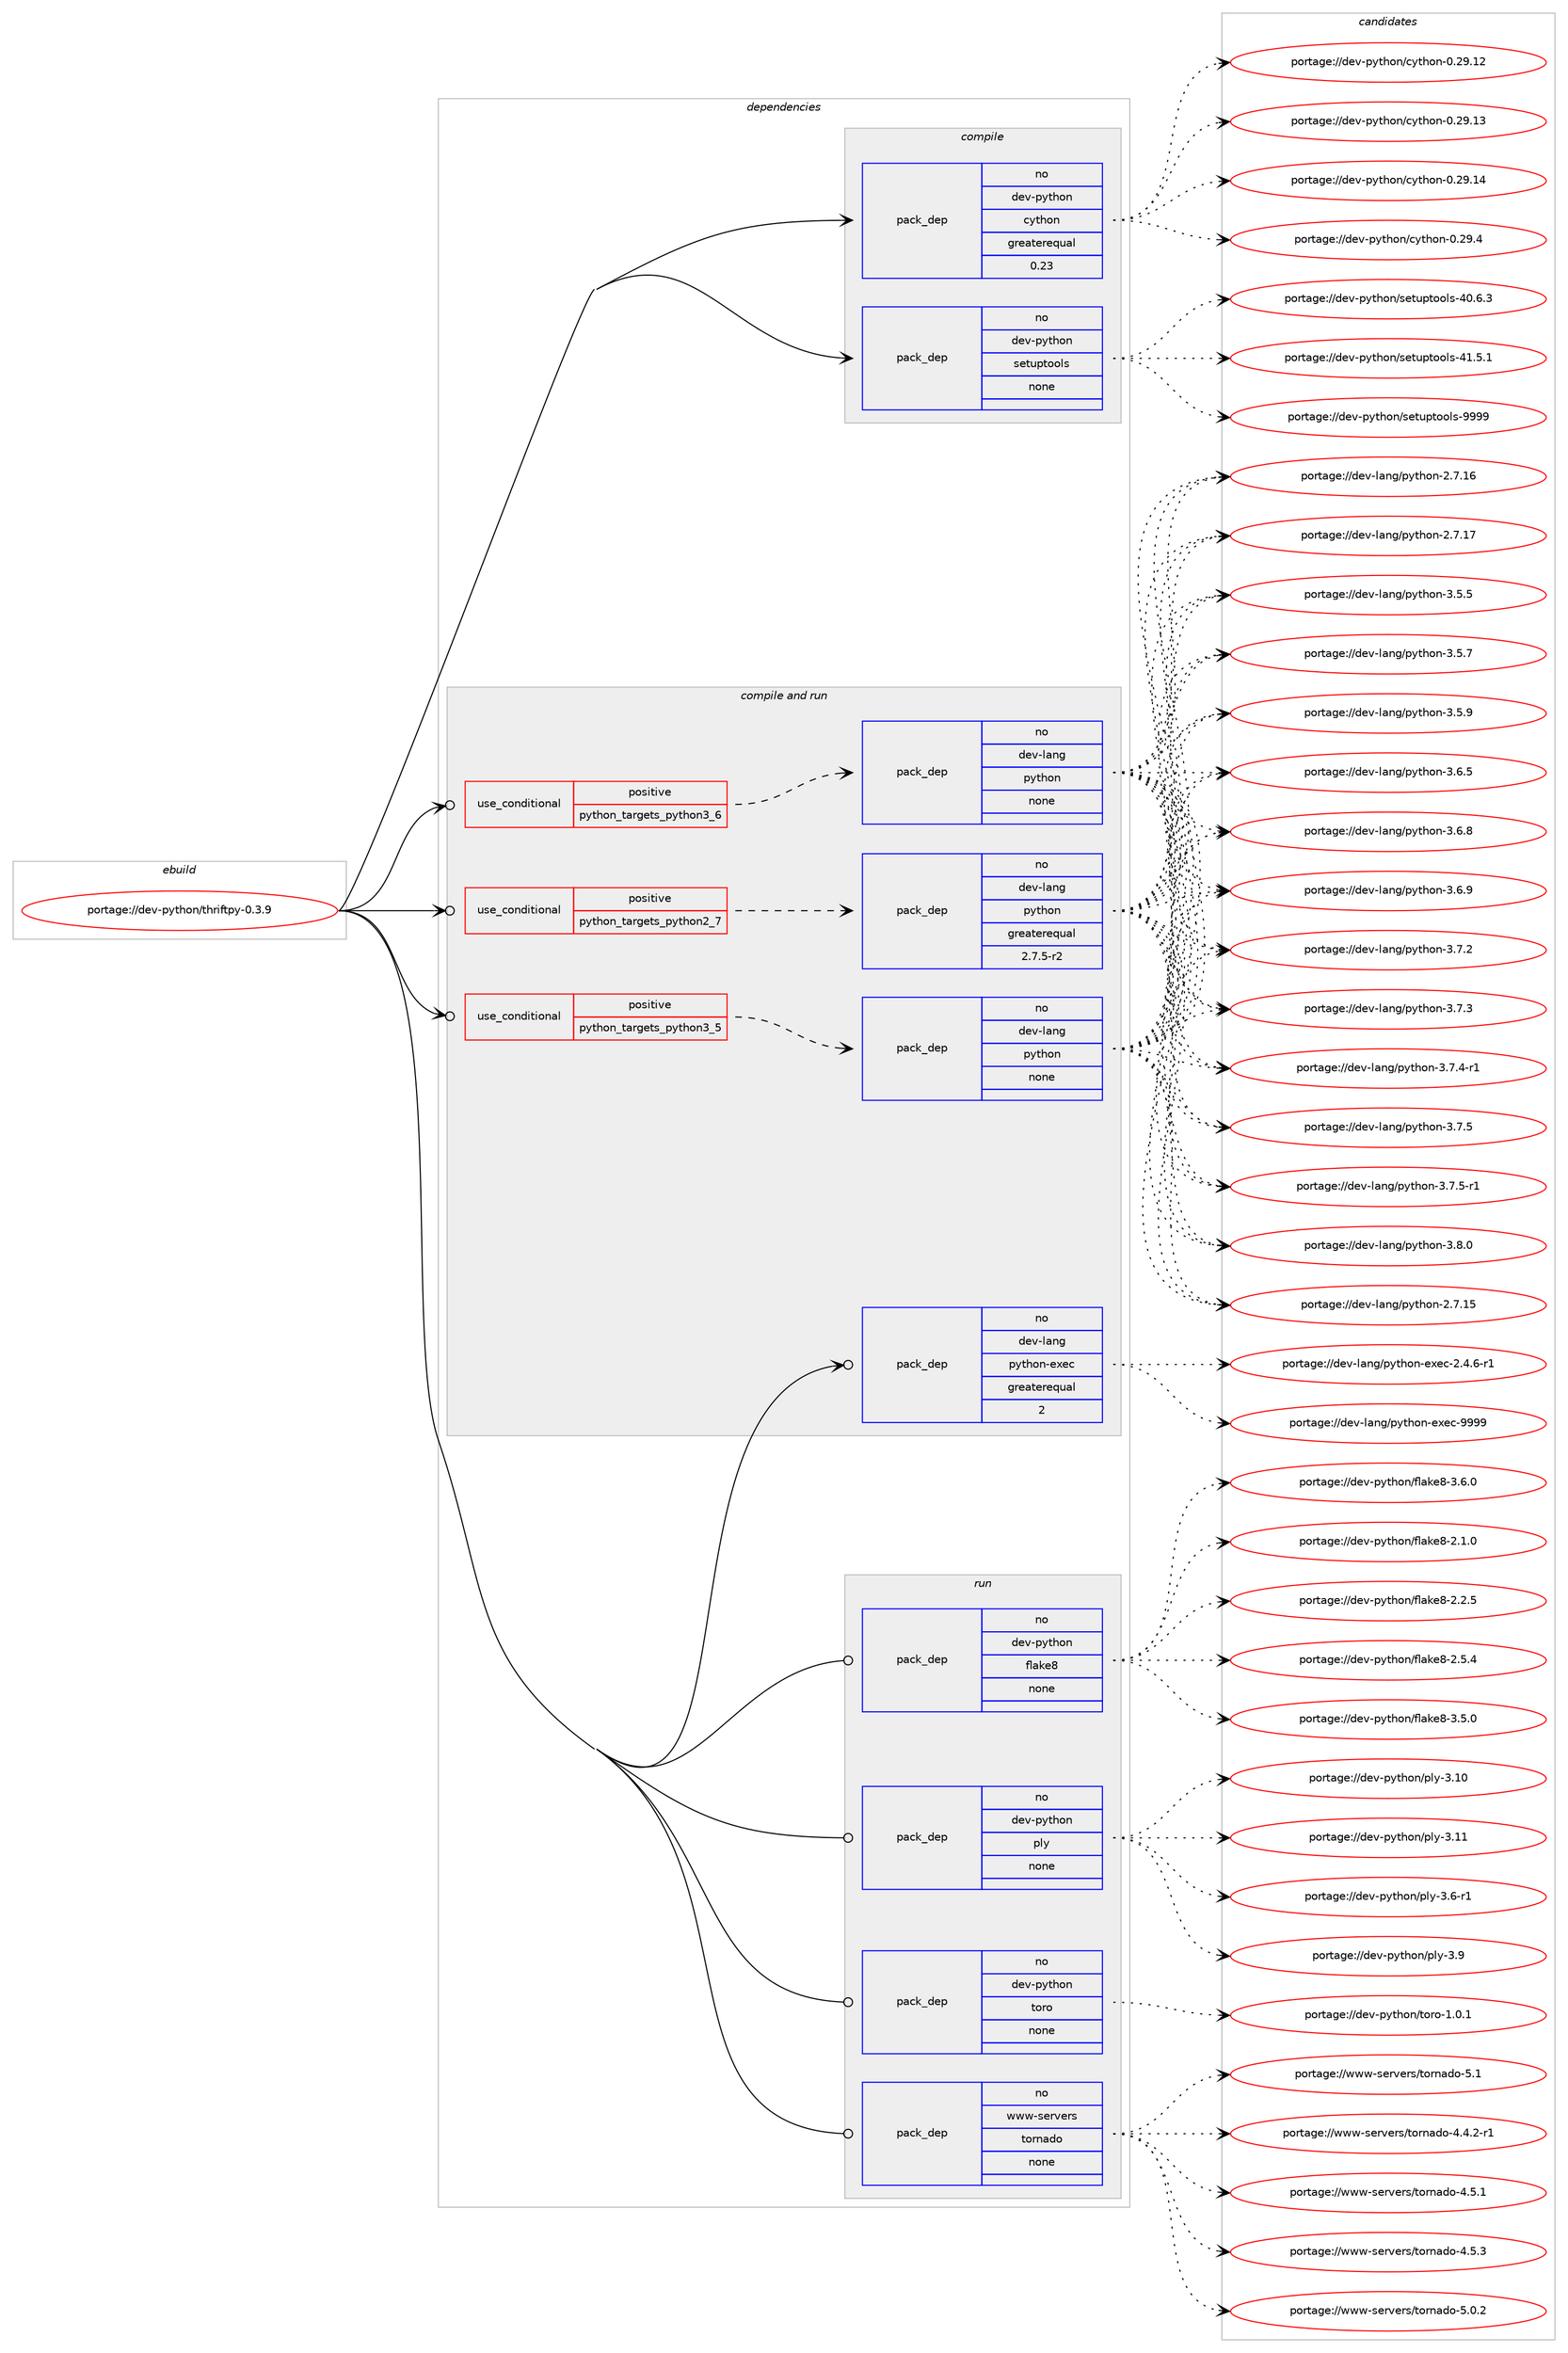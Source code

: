 digraph prolog {

# *************
# Graph options
# *************

newrank=true;
concentrate=true;
compound=true;
graph [rankdir=LR,fontname=Helvetica,fontsize=10,ranksep=1.5];#, ranksep=2.5, nodesep=0.2];
edge  [arrowhead=vee];
node  [fontname=Helvetica,fontsize=10];

# **********
# The ebuild
# **********

subgraph cluster_leftcol {
color=gray;
rank=same;
label=<<i>ebuild</i>>;
id [label="portage://dev-python/thriftpy-0.3.9", color=red, width=4, href="../dev-python/thriftpy-0.3.9.svg"];
}

# ****************
# The dependencies
# ****************

subgraph cluster_midcol {
color=gray;
label=<<i>dependencies</i>>;
subgraph cluster_compile {
fillcolor="#eeeeee";
style=filled;
label=<<i>compile</i>>;
subgraph pack132589 {
dependency175767 [label=<<TABLE BORDER="0" CELLBORDER="1" CELLSPACING="0" CELLPADDING="4" WIDTH="220"><TR><TD ROWSPAN="6" CELLPADDING="30">pack_dep</TD></TR><TR><TD WIDTH="110">no</TD></TR><TR><TD>dev-python</TD></TR><TR><TD>cython</TD></TR><TR><TD>greaterequal</TD></TR><TR><TD>0.23</TD></TR></TABLE>>, shape=none, color=blue];
}
id:e -> dependency175767:w [weight=20,style="solid",arrowhead="vee"];
subgraph pack132590 {
dependency175768 [label=<<TABLE BORDER="0" CELLBORDER="1" CELLSPACING="0" CELLPADDING="4" WIDTH="220"><TR><TD ROWSPAN="6" CELLPADDING="30">pack_dep</TD></TR><TR><TD WIDTH="110">no</TD></TR><TR><TD>dev-python</TD></TR><TR><TD>setuptools</TD></TR><TR><TD>none</TD></TR><TR><TD></TD></TR></TABLE>>, shape=none, color=blue];
}
id:e -> dependency175768:w [weight=20,style="solid",arrowhead="vee"];
}
subgraph cluster_compileandrun {
fillcolor="#eeeeee";
style=filled;
label=<<i>compile and run</i>>;
subgraph cond39774 {
dependency175769 [label=<<TABLE BORDER="0" CELLBORDER="1" CELLSPACING="0" CELLPADDING="4"><TR><TD ROWSPAN="3" CELLPADDING="10">use_conditional</TD></TR><TR><TD>positive</TD></TR><TR><TD>python_targets_python2_7</TD></TR></TABLE>>, shape=none, color=red];
subgraph pack132591 {
dependency175770 [label=<<TABLE BORDER="0" CELLBORDER="1" CELLSPACING="0" CELLPADDING="4" WIDTH="220"><TR><TD ROWSPAN="6" CELLPADDING="30">pack_dep</TD></TR><TR><TD WIDTH="110">no</TD></TR><TR><TD>dev-lang</TD></TR><TR><TD>python</TD></TR><TR><TD>greaterequal</TD></TR><TR><TD>2.7.5-r2</TD></TR></TABLE>>, shape=none, color=blue];
}
dependency175769:e -> dependency175770:w [weight=20,style="dashed",arrowhead="vee"];
}
id:e -> dependency175769:w [weight=20,style="solid",arrowhead="odotvee"];
subgraph cond39775 {
dependency175771 [label=<<TABLE BORDER="0" CELLBORDER="1" CELLSPACING="0" CELLPADDING="4"><TR><TD ROWSPAN="3" CELLPADDING="10">use_conditional</TD></TR><TR><TD>positive</TD></TR><TR><TD>python_targets_python3_5</TD></TR></TABLE>>, shape=none, color=red];
subgraph pack132592 {
dependency175772 [label=<<TABLE BORDER="0" CELLBORDER="1" CELLSPACING="0" CELLPADDING="4" WIDTH="220"><TR><TD ROWSPAN="6" CELLPADDING="30">pack_dep</TD></TR><TR><TD WIDTH="110">no</TD></TR><TR><TD>dev-lang</TD></TR><TR><TD>python</TD></TR><TR><TD>none</TD></TR><TR><TD></TD></TR></TABLE>>, shape=none, color=blue];
}
dependency175771:e -> dependency175772:w [weight=20,style="dashed",arrowhead="vee"];
}
id:e -> dependency175771:w [weight=20,style="solid",arrowhead="odotvee"];
subgraph cond39776 {
dependency175773 [label=<<TABLE BORDER="0" CELLBORDER="1" CELLSPACING="0" CELLPADDING="4"><TR><TD ROWSPAN="3" CELLPADDING="10">use_conditional</TD></TR><TR><TD>positive</TD></TR><TR><TD>python_targets_python3_6</TD></TR></TABLE>>, shape=none, color=red];
subgraph pack132593 {
dependency175774 [label=<<TABLE BORDER="0" CELLBORDER="1" CELLSPACING="0" CELLPADDING="4" WIDTH="220"><TR><TD ROWSPAN="6" CELLPADDING="30">pack_dep</TD></TR><TR><TD WIDTH="110">no</TD></TR><TR><TD>dev-lang</TD></TR><TR><TD>python</TD></TR><TR><TD>none</TD></TR><TR><TD></TD></TR></TABLE>>, shape=none, color=blue];
}
dependency175773:e -> dependency175774:w [weight=20,style="dashed",arrowhead="vee"];
}
id:e -> dependency175773:w [weight=20,style="solid",arrowhead="odotvee"];
subgraph pack132594 {
dependency175775 [label=<<TABLE BORDER="0" CELLBORDER="1" CELLSPACING="0" CELLPADDING="4" WIDTH="220"><TR><TD ROWSPAN="6" CELLPADDING="30">pack_dep</TD></TR><TR><TD WIDTH="110">no</TD></TR><TR><TD>dev-lang</TD></TR><TR><TD>python-exec</TD></TR><TR><TD>greaterequal</TD></TR><TR><TD>2</TD></TR></TABLE>>, shape=none, color=blue];
}
id:e -> dependency175775:w [weight=20,style="solid",arrowhead="odotvee"];
}
subgraph cluster_run {
fillcolor="#eeeeee";
style=filled;
label=<<i>run</i>>;
subgraph pack132595 {
dependency175776 [label=<<TABLE BORDER="0" CELLBORDER="1" CELLSPACING="0" CELLPADDING="4" WIDTH="220"><TR><TD ROWSPAN="6" CELLPADDING="30">pack_dep</TD></TR><TR><TD WIDTH="110">no</TD></TR><TR><TD>dev-python</TD></TR><TR><TD>flake8</TD></TR><TR><TD>none</TD></TR><TR><TD></TD></TR></TABLE>>, shape=none, color=blue];
}
id:e -> dependency175776:w [weight=20,style="solid",arrowhead="odot"];
subgraph pack132596 {
dependency175777 [label=<<TABLE BORDER="0" CELLBORDER="1" CELLSPACING="0" CELLPADDING="4" WIDTH="220"><TR><TD ROWSPAN="6" CELLPADDING="30">pack_dep</TD></TR><TR><TD WIDTH="110">no</TD></TR><TR><TD>dev-python</TD></TR><TR><TD>ply</TD></TR><TR><TD>none</TD></TR><TR><TD></TD></TR></TABLE>>, shape=none, color=blue];
}
id:e -> dependency175777:w [weight=20,style="solid",arrowhead="odot"];
subgraph pack132597 {
dependency175778 [label=<<TABLE BORDER="0" CELLBORDER="1" CELLSPACING="0" CELLPADDING="4" WIDTH="220"><TR><TD ROWSPAN="6" CELLPADDING="30">pack_dep</TD></TR><TR><TD WIDTH="110">no</TD></TR><TR><TD>dev-python</TD></TR><TR><TD>toro</TD></TR><TR><TD>none</TD></TR><TR><TD></TD></TR></TABLE>>, shape=none, color=blue];
}
id:e -> dependency175778:w [weight=20,style="solid",arrowhead="odot"];
subgraph pack132598 {
dependency175779 [label=<<TABLE BORDER="0" CELLBORDER="1" CELLSPACING="0" CELLPADDING="4" WIDTH="220"><TR><TD ROWSPAN="6" CELLPADDING="30">pack_dep</TD></TR><TR><TD WIDTH="110">no</TD></TR><TR><TD>www-servers</TD></TR><TR><TD>tornado</TD></TR><TR><TD>none</TD></TR><TR><TD></TD></TR></TABLE>>, shape=none, color=blue];
}
id:e -> dependency175779:w [weight=20,style="solid",arrowhead="odot"];
}
}

# **************
# The candidates
# **************

subgraph cluster_choices {
rank=same;
color=gray;
label=<<i>candidates</i>>;

subgraph choice132589 {
color=black;
nodesep=1;
choiceportage1001011184511212111610411111047991211161041111104548465057464950 [label="portage://dev-python/cython-0.29.12", color=red, width=4,href="../dev-python/cython-0.29.12.svg"];
choiceportage1001011184511212111610411111047991211161041111104548465057464951 [label="portage://dev-python/cython-0.29.13", color=red, width=4,href="../dev-python/cython-0.29.13.svg"];
choiceportage1001011184511212111610411111047991211161041111104548465057464952 [label="portage://dev-python/cython-0.29.14", color=red, width=4,href="../dev-python/cython-0.29.14.svg"];
choiceportage10010111845112121116104111110479912111610411111045484650574652 [label="portage://dev-python/cython-0.29.4", color=red, width=4,href="../dev-python/cython-0.29.4.svg"];
dependency175767:e -> choiceportage1001011184511212111610411111047991211161041111104548465057464950:w [style=dotted,weight="100"];
dependency175767:e -> choiceportage1001011184511212111610411111047991211161041111104548465057464951:w [style=dotted,weight="100"];
dependency175767:e -> choiceportage1001011184511212111610411111047991211161041111104548465057464952:w [style=dotted,weight="100"];
dependency175767:e -> choiceportage10010111845112121116104111110479912111610411111045484650574652:w [style=dotted,weight="100"];
}
subgraph choice132590 {
color=black;
nodesep=1;
choiceportage100101118451121211161041111104711510111611711211611111110811545524846544651 [label="portage://dev-python/setuptools-40.6.3", color=red, width=4,href="../dev-python/setuptools-40.6.3.svg"];
choiceportage100101118451121211161041111104711510111611711211611111110811545524946534649 [label="portage://dev-python/setuptools-41.5.1", color=red, width=4,href="../dev-python/setuptools-41.5.1.svg"];
choiceportage10010111845112121116104111110471151011161171121161111111081154557575757 [label="portage://dev-python/setuptools-9999", color=red, width=4,href="../dev-python/setuptools-9999.svg"];
dependency175768:e -> choiceportage100101118451121211161041111104711510111611711211611111110811545524846544651:w [style=dotted,weight="100"];
dependency175768:e -> choiceportage100101118451121211161041111104711510111611711211611111110811545524946534649:w [style=dotted,weight="100"];
dependency175768:e -> choiceportage10010111845112121116104111110471151011161171121161111111081154557575757:w [style=dotted,weight="100"];
}
subgraph choice132591 {
color=black;
nodesep=1;
choiceportage10010111845108971101034711212111610411111045504655464953 [label="portage://dev-lang/python-2.7.15", color=red, width=4,href="../dev-lang/python-2.7.15.svg"];
choiceportage10010111845108971101034711212111610411111045504655464954 [label="portage://dev-lang/python-2.7.16", color=red, width=4,href="../dev-lang/python-2.7.16.svg"];
choiceportage10010111845108971101034711212111610411111045504655464955 [label="portage://dev-lang/python-2.7.17", color=red, width=4,href="../dev-lang/python-2.7.17.svg"];
choiceportage100101118451089711010347112121116104111110455146534653 [label="portage://dev-lang/python-3.5.5", color=red, width=4,href="../dev-lang/python-3.5.5.svg"];
choiceportage100101118451089711010347112121116104111110455146534655 [label="portage://dev-lang/python-3.5.7", color=red, width=4,href="../dev-lang/python-3.5.7.svg"];
choiceportage100101118451089711010347112121116104111110455146534657 [label="portage://dev-lang/python-3.5.9", color=red, width=4,href="../dev-lang/python-3.5.9.svg"];
choiceportage100101118451089711010347112121116104111110455146544653 [label="portage://dev-lang/python-3.6.5", color=red, width=4,href="../dev-lang/python-3.6.5.svg"];
choiceportage100101118451089711010347112121116104111110455146544656 [label="portage://dev-lang/python-3.6.8", color=red, width=4,href="../dev-lang/python-3.6.8.svg"];
choiceportage100101118451089711010347112121116104111110455146544657 [label="portage://dev-lang/python-3.6.9", color=red, width=4,href="../dev-lang/python-3.6.9.svg"];
choiceportage100101118451089711010347112121116104111110455146554650 [label="portage://dev-lang/python-3.7.2", color=red, width=4,href="../dev-lang/python-3.7.2.svg"];
choiceportage100101118451089711010347112121116104111110455146554651 [label="portage://dev-lang/python-3.7.3", color=red, width=4,href="../dev-lang/python-3.7.3.svg"];
choiceportage1001011184510897110103471121211161041111104551465546524511449 [label="portage://dev-lang/python-3.7.4-r1", color=red, width=4,href="../dev-lang/python-3.7.4-r1.svg"];
choiceportage100101118451089711010347112121116104111110455146554653 [label="portage://dev-lang/python-3.7.5", color=red, width=4,href="../dev-lang/python-3.7.5.svg"];
choiceportage1001011184510897110103471121211161041111104551465546534511449 [label="portage://dev-lang/python-3.7.5-r1", color=red, width=4,href="../dev-lang/python-3.7.5-r1.svg"];
choiceportage100101118451089711010347112121116104111110455146564648 [label="portage://dev-lang/python-3.8.0", color=red, width=4,href="../dev-lang/python-3.8.0.svg"];
dependency175770:e -> choiceportage10010111845108971101034711212111610411111045504655464953:w [style=dotted,weight="100"];
dependency175770:e -> choiceportage10010111845108971101034711212111610411111045504655464954:w [style=dotted,weight="100"];
dependency175770:e -> choiceportage10010111845108971101034711212111610411111045504655464955:w [style=dotted,weight="100"];
dependency175770:e -> choiceportage100101118451089711010347112121116104111110455146534653:w [style=dotted,weight="100"];
dependency175770:e -> choiceportage100101118451089711010347112121116104111110455146534655:w [style=dotted,weight="100"];
dependency175770:e -> choiceportage100101118451089711010347112121116104111110455146534657:w [style=dotted,weight="100"];
dependency175770:e -> choiceportage100101118451089711010347112121116104111110455146544653:w [style=dotted,weight="100"];
dependency175770:e -> choiceportage100101118451089711010347112121116104111110455146544656:w [style=dotted,weight="100"];
dependency175770:e -> choiceportage100101118451089711010347112121116104111110455146544657:w [style=dotted,weight="100"];
dependency175770:e -> choiceportage100101118451089711010347112121116104111110455146554650:w [style=dotted,weight="100"];
dependency175770:e -> choiceportage100101118451089711010347112121116104111110455146554651:w [style=dotted,weight="100"];
dependency175770:e -> choiceportage1001011184510897110103471121211161041111104551465546524511449:w [style=dotted,weight="100"];
dependency175770:e -> choiceportage100101118451089711010347112121116104111110455146554653:w [style=dotted,weight="100"];
dependency175770:e -> choiceportage1001011184510897110103471121211161041111104551465546534511449:w [style=dotted,weight="100"];
dependency175770:e -> choiceportage100101118451089711010347112121116104111110455146564648:w [style=dotted,weight="100"];
}
subgraph choice132592 {
color=black;
nodesep=1;
choiceportage10010111845108971101034711212111610411111045504655464953 [label="portage://dev-lang/python-2.7.15", color=red, width=4,href="../dev-lang/python-2.7.15.svg"];
choiceportage10010111845108971101034711212111610411111045504655464954 [label="portage://dev-lang/python-2.7.16", color=red, width=4,href="../dev-lang/python-2.7.16.svg"];
choiceportage10010111845108971101034711212111610411111045504655464955 [label="portage://dev-lang/python-2.7.17", color=red, width=4,href="../dev-lang/python-2.7.17.svg"];
choiceportage100101118451089711010347112121116104111110455146534653 [label="portage://dev-lang/python-3.5.5", color=red, width=4,href="../dev-lang/python-3.5.5.svg"];
choiceportage100101118451089711010347112121116104111110455146534655 [label="portage://dev-lang/python-3.5.7", color=red, width=4,href="../dev-lang/python-3.5.7.svg"];
choiceportage100101118451089711010347112121116104111110455146534657 [label="portage://dev-lang/python-3.5.9", color=red, width=4,href="../dev-lang/python-3.5.9.svg"];
choiceportage100101118451089711010347112121116104111110455146544653 [label="portage://dev-lang/python-3.6.5", color=red, width=4,href="../dev-lang/python-3.6.5.svg"];
choiceportage100101118451089711010347112121116104111110455146544656 [label="portage://dev-lang/python-3.6.8", color=red, width=4,href="../dev-lang/python-3.6.8.svg"];
choiceportage100101118451089711010347112121116104111110455146544657 [label="portage://dev-lang/python-3.6.9", color=red, width=4,href="../dev-lang/python-3.6.9.svg"];
choiceportage100101118451089711010347112121116104111110455146554650 [label="portage://dev-lang/python-3.7.2", color=red, width=4,href="../dev-lang/python-3.7.2.svg"];
choiceportage100101118451089711010347112121116104111110455146554651 [label="portage://dev-lang/python-3.7.3", color=red, width=4,href="../dev-lang/python-3.7.3.svg"];
choiceportage1001011184510897110103471121211161041111104551465546524511449 [label="portage://dev-lang/python-3.7.4-r1", color=red, width=4,href="../dev-lang/python-3.7.4-r1.svg"];
choiceportage100101118451089711010347112121116104111110455146554653 [label="portage://dev-lang/python-3.7.5", color=red, width=4,href="../dev-lang/python-3.7.5.svg"];
choiceportage1001011184510897110103471121211161041111104551465546534511449 [label="portage://dev-lang/python-3.7.5-r1", color=red, width=4,href="../dev-lang/python-3.7.5-r1.svg"];
choiceportage100101118451089711010347112121116104111110455146564648 [label="portage://dev-lang/python-3.8.0", color=red, width=4,href="../dev-lang/python-3.8.0.svg"];
dependency175772:e -> choiceportage10010111845108971101034711212111610411111045504655464953:w [style=dotted,weight="100"];
dependency175772:e -> choiceportage10010111845108971101034711212111610411111045504655464954:w [style=dotted,weight="100"];
dependency175772:e -> choiceportage10010111845108971101034711212111610411111045504655464955:w [style=dotted,weight="100"];
dependency175772:e -> choiceportage100101118451089711010347112121116104111110455146534653:w [style=dotted,weight="100"];
dependency175772:e -> choiceportage100101118451089711010347112121116104111110455146534655:w [style=dotted,weight="100"];
dependency175772:e -> choiceportage100101118451089711010347112121116104111110455146534657:w [style=dotted,weight="100"];
dependency175772:e -> choiceportage100101118451089711010347112121116104111110455146544653:w [style=dotted,weight="100"];
dependency175772:e -> choiceportage100101118451089711010347112121116104111110455146544656:w [style=dotted,weight="100"];
dependency175772:e -> choiceportage100101118451089711010347112121116104111110455146544657:w [style=dotted,weight="100"];
dependency175772:e -> choiceportage100101118451089711010347112121116104111110455146554650:w [style=dotted,weight="100"];
dependency175772:e -> choiceportage100101118451089711010347112121116104111110455146554651:w [style=dotted,weight="100"];
dependency175772:e -> choiceportage1001011184510897110103471121211161041111104551465546524511449:w [style=dotted,weight="100"];
dependency175772:e -> choiceportage100101118451089711010347112121116104111110455146554653:w [style=dotted,weight="100"];
dependency175772:e -> choiceportage1001011184510897110103471121211161041111104551465546534511449:w [style=dotted,weight="100"];
dependency175772:e -> choiceportage100101118451089711010347112121116104111110455146564648:w [style=dotted,weight="100"];
}
subgraph choice132593 {
color=black;
nodesep=1;
choiceportage10010111845108971101034711212111610411111045504655464953 [label="portage://dev-lang/python-2.7.15", color=red, width=4,href="../dev-lang/python-2.7.15.svg"];
choiceportage10010111845108971101034711212111610411111045504655464954 [label="portage://dev-lang/python-2.7.16", color=red, width=4,href="../dev-lang/python-2.7.16.svg"];
choiceportage10010111845108971101034711212111610411111045504655464955 [label="portage://dev-lang/python-2.7.17", color=red, width=4,href="../dev-lang/python-2.7.17.svg"];
choiceportage100101118451089711010347112121116104111110455146534653 [label="portage://dev-lang/python-3.5.5", color=red, width=4,href="../dev-lang/python-3.5.5.svg"];
choiceportage100101118451089711010347112121116104111110455146534655 [label="portage://dev-lang/python-3.5.7", color=red, width=4,href="../dev-lang/python-3.5.7.svg"];
choiceportage100101118451089711010347112121116104111110455146534657 [label="portage://dev-lang/python-3.5.9", color=red, width=4,href="../dev-lang/python-3.5.9.svg"];
choiceportage100101118451089711010347112121116104111110455146544653 [label="portage://dev-lang/python-3.6.5", color=red, width=4,href="../dev-lang/python-3.6.5.svg"];
choiceportage100101118451089711010347112121116104111110455146544656 [label="portage://dev-lang/python-3.6.8", color=red, width=4,href="../dev-lang/python-3.6.8.svg"];
choiceportage100101118451089711010347112121116104111110455146544657 [label="portage://dev-lang/python-3.6.9", color=red, width=4,href="../dev-lang/python-3.6.9.svg"];
choiceportage100101118451089711010347112121116104111110455146554650 [label="portage://dev-lang/python-3.7.2", color=red, width=4,href="../dev-lang/python-3.7.2.svg"];
choiceportage100101118451089711010347112121116104111110455146554651 [label="portage://dev-lang/python-3.7.3", color=red, width=4,href="../dev-lang/python-3.7.3.svg"];
choiceportage1001011184510897110103471121211161041111104551465546524511449 [label="portage://dev-lang/python-3.7.4-r1", color=red, width=4,href="../dev-lang/python-3.7.4-r1.svg"];
choiceportage100101118451089711010347112121116104111110455146554653 [label="portage://dev-lang/python-3.7.5", color=red, width=4,href="../dev-lang/python-3.7.5.svg"];
choiceportage1001011184510897110103471121211161041111104551465546534511449 [label="portage://dev-lang/python-3.7.5-r1", color=red, width=4,href="../dev-lang/python-3.7.5-r1.svg"];
choiceportage100101118451089711010347112121116104111110455146564648 [label="portage://dev-lang/python-3.8.0", color=red, width=4,href="../dev-lang/python-3.8.0.svg"];
dependency175774:e -> choiceportage10010111845108971101034711212111610411111045504655464953:w [style=dotted,weight="100"];
dependency175774:e -> choiceportage10010111845108971101034711212111610411111045504655464954:w [style=dotted,weight="100"];
dependency175774:e -> choiceportage10010111845108971101034711212111610411111045504655464955:w [style=dotted,weight="100"];
dependency175774:e -> choiceportage100101118451089711010347112121116104111110455146534653:w [style=dotted,weight="100"];
dependency175774:e -> choiceportage100101118451089711010347112121116104111110455146534655:w [style=dotted,weight="100"];
dependency175774:e -> choiceportage100101118451089711010347112121116104111110455146534657:w [style=dotted,weight="100"];
dependency175774:e -> choiceportage100101118451089711010347112121116104111110455146544653:w [style=dotted,weight="100"];
dependency175774:e -> choiceportage100101118451089711010347112121116104111110455146544656:w [style=dotted,weight="100"];
dependency175774:e -> choiceportage100101118451089711010347112121116104111110455146544657:w [style=dotted,weight="100"];
dependency175774:e -> choiceportage100101118451089711010347112121116104111110455146554650:w [style=dotted,weight="100"];
dependency175774:e -> choiceportage100101118451089711010347112121116104111110455146554651:w [style=dotted,weight="100"];
dependency175774:e -> choiceportage1001011184510897110103471121211161041111104551465546524511449:w [style=dotted,weight="100"];
dependency175774:e -> choiceportage100101118451089711010347112121116104111110455146554653:w [style=dotted,weight="100"];
dependency175774:e -> choiceportage1001011184510897110103471121211161041111104551465546534511449:w [style=dotted,weight="100"];
dependency175774:e -> choiceportage100101118451089711010347112121116104111110455146564648:w [style=dotted,weight="100"];
}
subgraph choice132594 {
color=black;
nodesep=1;
choiceportage10010111845108971101034711212111610411111045101120101994550465246544511449 [label="portage://dev-lang/python-exec-2.4.6-r1", color=red, width=4,href="../dev-lang/python-exec-2.4.6-r1.svg"];
choiceportage10010111845108971101034711212111610411111045101120101994557575757 [label="portage://dev-lang/python-exec-9999", color=red, width=4,href="../dev-lang/python-exec-9999.svg"];
dependency175775:e -> choiceportage10010111845108971101034711212111610411111045101120101994550465246544511449:w [style=dotted,weight="100"];
dependency175775:e -> choiceportage10010111845108971101034711212111610411111045101120101994557575757:w [style=dotted,weight="100"];
}
subgraph choice132595 {
color=black;
nodesep=1;
choiceportage10010111845112121116104111110471021089710710156455046494648 [label="portage://dev-python/flake8-2.1.0", color=red, width=4,href="../dev-python/flake8-2.1.0.svg"];
choiceportage10010111845112121116104111110471021089710710156455046504653 [label="portage://dev-python/flake8-2.2.5", color=red, width=4,href="../dev-python/flake8-2.2.5.svg"];
choiceportage10010111845112121116104111110471021089710710156455046534652 [label="portage://dev-python/flake8-2.5.4", color=red, width=4,href="../dev-python/flake8-2.5.4.svg"];
choiceportage10010111845112121116104111110471021089710710156455146534648 [label="portage://dev-python/flake8-3.5.0", color=red, width=4,href="../dev-python/flake8-3.5.0.svg"];
choiceportage10010111845112121116104111110471021089710710156455146544648 [label="portage://dev-python/flake8-3.6.0", color=red, width=4,href="../dev-python/flake8-3.6.0.svg"];
dependency175776:e -> choiceportage10010111845112121116104111110471021089710710156455046494648:w [style=dotted,weight="100"];
dependency175776:e -> choiceportage10010111845112121116104111110471021089710710156455046504653:w [style=dotted,weight="100"];
dependency175776:e -> choiceportage10010111845112121116104111110471021089710710156455046534652:w [style=dotted,weight="100"];
dependency175776:e -> choiceportage10010111845112121116104111110471021089710710156455146534648:w [style=dotted,weight="100"];
dependency175776:e -> choiceportage10010111845112121116104111110471021089710710156455146544648:w [style=dotted,weight="100"];
}
subgraph choice132596 {
color=black;
nodesep=1;
choiceportage10010111845112121116104111110471121081214551464948 [label="portage://dev-python/ply-3.10", color=red, width=4,href="../dev-python/ply-3.10.svg"];
choiceportage10010111845112121116104111110471121081214551464949 [label="portage://dev-python/ply-3.11", color=red, width=4,href="../dev-python/ply-3.11.svg"];
choiceportage1001011184511212111610411111047112108121455146544511449 [label="portage://dev-python/ply-3.6-r1", color=red, width=4,href="../dev-python/ply-3.6-r1.svg"];
choiceportage100101118451121211161041111104711210812145514657 [label="portage://dev-python/ply-3.9", color=red, width=4,href="../dev-python/ply-3.9.svg"];
dependency175777:e -> choiceportage10010111845112121116104111110471121081214551464948:w [style=dotted,weight="100"];
dependency175777:e -> choiceportage10010111845112121116104111110471121081214551464949:w [style=dotted,weight="100"];
dependency175777:e -> choiceportage1001011184511212111610411111047112108121455146544511449:w [style=dotted,weight="100"];
dependency175777:e -> choiceportage100101118451121211161041111104711210812145514657:w [style=dotted,weight="100"];
}
subgraph choice132597 {
color=black;
nodesep=1;
choiceportage1001011184511212111610411111047116111114111454946484649 [label="portage://dev-python/toro-1.0.1", color=red, width=4,href="../dev-python/toro-1.0.1.svg"];
dependency175778:e -> choiceportage1001011184511212111610411111047116111114111454946484649:w [style=dotted,weight="100"];
}
subgraph choice132598 {
color=black;
nodesep=1;
choiceportage1191191194511510111411810111411547116111114110971001114552465246504511449 [label="portage://www-servers/tornado-4.4.2-r1", color=red, width=4,href="../www-servers/tornado-4.4.2-r1.svg"];
choiceportage119119119451151011141181011141154711611111411097100111455246534649 [label="portage://www-servers/tornado-4.5.1", color=red, width=4,href="../www-servers/tornado-4.5.1.svg"];
choiceportage119119119451151011141181011141154711611111411097100111455246534651 [label="portage://www-servers/tornado-4.5.3", color=red, width=4,href="../www-servers/tornado-4.5.3.svg"];
choiceportage119119119451151011141181011141154711611111411097100111455346484650 [label="portage://www-servers/tornado-5.0.2", color=red, width=4,href="../www-servers/tornado-5.0.2.svg"];
choiceportage11911911945115101114118101114115471161111141109710011145534649 [label="portage://www-servers/tornado-5.1", color=red, width=4,href="../www-servers/tornado-5.1.svg"];
dependency175779:e -> choiceportage1191191194511510111411810111411547116111114110971001114552465246504511449:w [style=dotted,weight="100"];
dependency175779:e -> choiceportage119119119451151011141181011141154711611111411097100111455246534649:w [style=dotted,weight="100"];
dependency175779:e -> choiceportage119119119451151011141181011141154711611111411097100111455246534651:w [style=dotted,weight="100"];
dependency175779:e -> choiceportage119119119451151011141181011141154711611111411097100111455346484650:w [style=dotted,weight="100"];
dependency175779:e -> choiceportage11911911945115101114118101114115471161111141109710011145534649:w [style=dotted,weight="100"];
}
}

}
